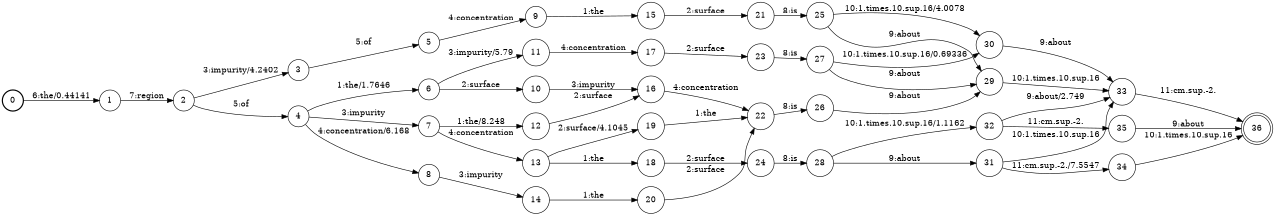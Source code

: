 digraph FST {
rankdir = LR;
size = "8.5,11";
label = "";
center = 1;
orientation = Portrait;
ranksep = "0.4";
nodesep = "0.25";
0 [label = "0", shape = circle, style = bold, fontsize = 14]
	0 -> 1 [label = "6:the/0.44141", fontsize = 14];
1 [label = "1", shape = circle, style = solid, fontsize = 14]
	1 -> 2 [label = "7:region", fontsize = 14];
2 [label = "2", shape = circle, style = solid, fontsize = 14]
	2 -> 3 [label = "3:impurity/4.2402", fontsize = 14];
	2 -> 4 [label = "5:of", fontsize = 14];
3 [label = "3", shape = circle, style = solid, fontsize = 14]
	3 -> 5 [label = "5:of", fontsize = 14];
4 [label = "4", shape = circle, style = solid, fontsize = 14]
	4 -> 7 [label = "3:impurity", fontsize = 14];
	4 -> 8 [label = "4:concentration/6.168", fontsize = 14];
	4 -> 6 [label = "1:the/1.7646", fontsize = 14];
5 [label = "5", shape = circle, style = solid, fontsize = 14]
	5 -> 9 [label = "4:concentration", fontsize = 14];
6 [label = "6", shape = circle, style = solid, fontsize = 14]
	6 -> 10 [label = "2:surface", fontsize = 14];
	6 -> 11 [label = "3:impurity/5.79", fontsize = 14];
7 [label = "7", shape = circle, style = solid, fontsize = 14]
	7 -> 13 [label = "4:concentration", fontsize = 14];
	7 -> 12 [label = "1:the/8.248", fontsize = 14];
8 [label = "8", shape = circle, style = solid, fontsize = 14]
	8 -> 14 [label = "3:impurity", fontsize = 14];
9 [label = "9", shape = circle, style = solid, fontsize = 14]
	9 -> 15 [label = "1:the", fontsize = 14];
10 [label = "10", shape = circle, style = solid, fontsize = 14]
	10 -> 16 [label = "3:impurity", fontsize = 14];
11 [label = "11", shape = circle, style = solid, fontsize = 14]
	11 -> 17 [label = "4:concentration", fontsize = 14];
12 [label = "12", shape = circle, style = solid, fontsize = 14]
	12 -> 16 [label = "2:surface", fontsize = 14];
13 [label = "13", shape = circle, style = solid, fontsize = 14]
	13 -> 19 [label = "2:surface/4.1045", fontsize = 14];
	13 -> 18 [label = "1:the", fontsize = 14];
14 [label = "14", shape = circle, style = solid, fontsize = 14]
	14 -> 20 [label = "1:the", fontsize = 14];
15 [label = "15", shape = circle, style = solid, fontsize = 14]
	15 -> 21 [label = "2:surface", fontsize = 14];
16 [label = "16", shape = circle, style = solid, fontsize = 14]
	16 -> 22 [label = "4:concentration", fontsize = 14];
17 [label = "17", shape = circle, style = solid, fontsize = 14]
	17 -> 23 [label = "2:surface", fontsize = 14];
18 [label = "18", shape = circle, style = solid, fontsize = 14]
	18 -> 24 [label = "2:surface", fontsize = 14];
19 [label = "19", shape = circle, style = solid, fontsize = 14]
	19 -> 22 [label = "1:the", fontsize = 14];
20 [label = "20", shape = circle, style = solid, fontsize = 14]
	20 -> 22 [label = "2:surface", fontsize = 14];
21 [label = "21", shape = circle, style = solid, fontsize = 14]
	21 -> 25 [label = "8:is", fontsize = 14];
22 [label = "22", shape = circle, style = solid, fontsize = 14]
	22 -> 26 [label = "8:is", fontsize = 14];
23 [label = "23", shape = circle, style = solid, fontsize = 14]
	23 -> 27 [label = "8:is", fontsize = 14];
24 [label = "24", shape = circle, style = solid, fontsize = 14]
	24 -> 28 [label = "8:is", fontsize = 14];
25 [label = "25", shape = circle, style = solid, fontsize = 14]
	25 -> 29 [label = "9:about", fontsize = 14];
	25 -> 30 [label = "10:1.times.10.sup.16/4.0078", fontsize = 14];
26 [label = "26", shape = circle, style = solid, fontsize = 14]
	26 -> 29 [label = "9:about", fontsize = 14];
27 [label = "27", shape = circle, style = solid, fontsize = 14]
	27 -> 29 [label = "9:about", fontsize = 14];
	27 -> 30 [label = "10:1.times.10.sup.16/0.69336", fontsize = 14];
28 [label = "28", shape = circle, style = solid, fontsize = 14]
	28 -> 31 [label = "9:about", fontsize = 14];
	28 -> 32 [label = "10:1.times.10.sup.16/1.1162", fontsize = 14];
29 [label = "29", shape = circle, style = solid, fontsize = 14]
	29 -> 33 [label = "10:1.times.10.sup.16", fontsize = 14];
30 [label = "30", shape = circle, style = solid, fontsize = 14]
	30 -> 33 [label = "9:about", fontsize = 14];
31 [label = "31", shape = circle, style = solid, fontsize = 14]
	31 -> 33 [label = "10:1.times.10.sup.16", fontsize = 14];
	31 -> 34 [label = "11:cm.sup.-2./7.5547", fontsize = 14];
32 [label = "32", shape = circle, style = solid, fontsize = 14]
	32 -> 33 [label = "9:about/2.749", fontsize = 14];
	32 -> 35 [label = "11:cm.sup.-2.", fontsize = 14];
33 [label = "33", shape = circle, style = solid, fontsize = 14]
	33 -> 36 [label = "11:cm.sup.-2.", fontsize = 14];
34 [label = "34", shape = circle, style = solid, fontsize = 14]
	34 -> 36 [label = "10:1.times.10.sup.16", fontsize = 14];
35 [label = "35", shape = circle, style = solid, fontsize = 14]
	35 -> 36 [label = "9:about", fontsize = 14];
36 [label = "36", shape = doublecircle, style = solid, fontsize = 14]
}
